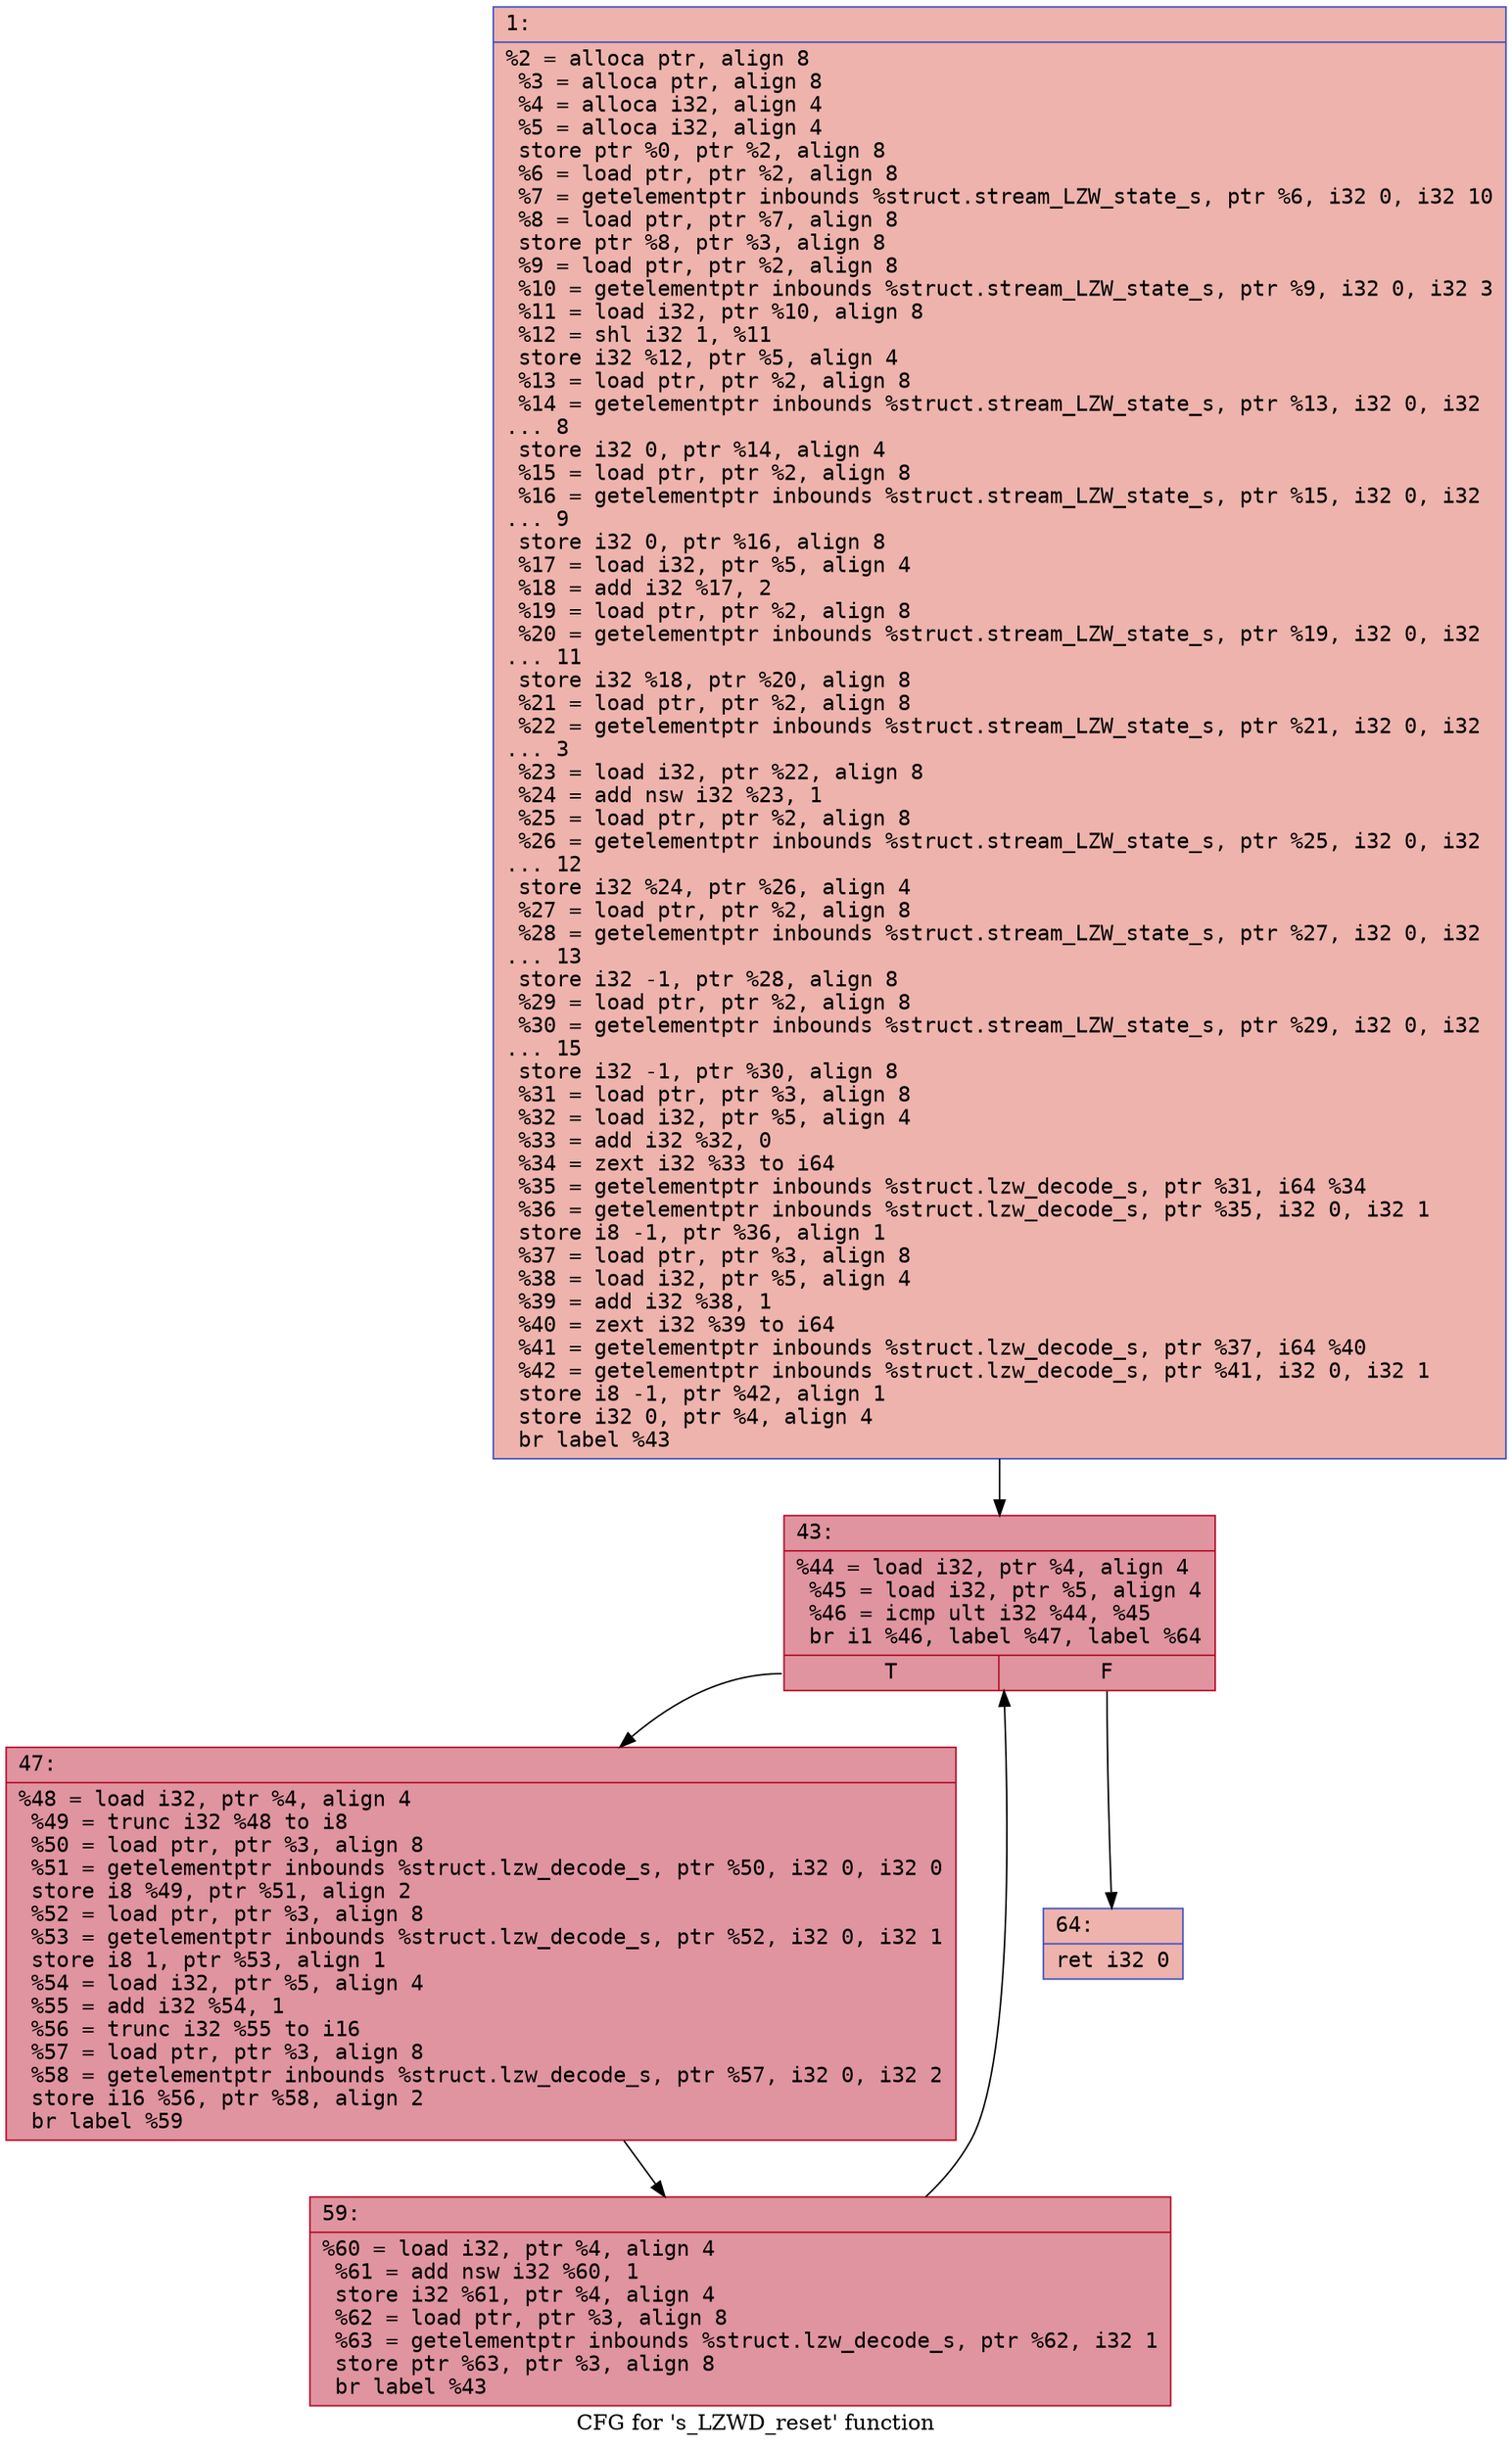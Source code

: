 digraph "CFG for 's_LZWD_reset' function" {
	label="CFG for 's_LZWD_reset' function";

	Node0x600000301e50 [shape=record,color="#3d50c3ff", style=filled, fillcolor="#d6524470" fontname="Courier",label="{1:\l|  %2 = alloca ptr, align 8\l  %3 = alloca ptr, align 8\l  %4 = alloca i32, align 4\l  %5 = alloca i32, align 4\l  store ptr %0, ptr %2, align 8\l  %6 = load ptr, ptr %2, align 8\l  %7 = getelementptr inbounds %struct.stream_LZW_state_s, ptr %6, i32 0, i32 10\l  %8 = load ptr, ptr %7, align 8\l  store ptr %8, ptr %3, align 8\l  %9 = load ptr, ptr %2, align 8\l  %10 = getelementptr inbounds %struct.stream_LZW_state_s, ptr %9, i32 0, i32 3\l  %11 = load i32, ptr %10, align 8\l  %12 = shl i32 1, %11\l  store i32 %12, ptr %5, align 4\l  %13 = load ptr, ptr %2, align 8\l  %14 = getelementptr inbounds %struct.stream_LZW_state_s, ptr %13, i32 0, i32\l... 8\l  store i32 0, ptr %14, align 4\l  %15 = load ptr, ptr %2, align 8\l  %16 = getelementptr inbounds %struct.stream_LZW_state_s, ptr %15, i32 0, i32\l... 9\l  store i32 0, ptr %16, align 8\l  %17 = load i32, ptr %5, align 4\l  %18 = add i32 %17, 2\l  %19 = load ptr, ptr %2, align 8\l  %20 = getelementptr inbounds %struct.stream_LZW_state_s, ptr %19, i32 0, i32\l... 11\l  store i32 %18, ptr %20, align 8\l  %21 = load ptr, ptr %2, align 8\l  %22 = getelementptr inbounds %struct.stream_LZW_state_s, ptr %21, i32 0, i32\l... 3\l  %23 = load i32, ptr %22, align 8\l  %24 = add nsw i32 %23, 1\l  %25 = load ptr, ptr %2, align 8\l  %26 = getelementptr inbounds %struct.stream_LZW_state_s, ptr %25, i32 0, i32\l... 12\l  store i32 %24, ptr %26, align 4\l  %27 = load ptr, ptr %2, align 8\l  %28 = getelementptr inbounds %struct.stream_LZW_state_s, ptr %27, i32 0, i32\l... 13\l  store i32 -1, ptr %28, align 8\l  %29 = load ptr, ptr %2, align 8\l  %30 = getelementptr inbounds %struct.stream_LZW_state_s, ptr %29, i32 0, i32\l... 15\l  store i32 -1, ptr %30, align 8\l  %31 = load ptr, ptr %3, align 8\l  %32 = load i32, ptr %5, align 4\l  %33 = add i32 %32, 0\l  %34 = zext i32 %33 to i64\l  %35 = getelementptr inbounds %struct.lzw_decode_s, ptr %31, i64 %34\l  %36 = getelementptr inbounds %struct.lzw_decode_s, ptr %35, i32 0, i32 1\l  store i8 -1, ptr %36, align 1\l  %37 = load ptr, ptr %3, align 8\l  %38 = load i32, ptr %5, align 4\l  %39 = add i32 %38, 1\l  %40 = zext i32 %39 to i64\l  %41 = getelementptr inbounds %struct.lzw_decode_s, ptr %37, i64 %40\l  %42 = getelementptr inbounds %struct.lzw_decode_s, ptr %41, i32 0, i32 1\l  store i8 -1, ptr %42, align 1\l  store i32 0, ptr %4, align 4\l  br label %43\l}"];
	Node0x600000301e50 -> Node0x600000301ef0[tooltip="1 -> 43\nProbability 100.00%" ];
	Node0x600000301ef0 [shape=record,color="#b70d28ff", style=filled, fillcolor="#b70d2870" fontname="Courier",label="{43:\l|  %44 = load i32, ptr %4, align 4\l  %45 = load i32, ptr %5, align 4\l  %46 = icmp ult i32 %44, %45\l  br i1 %46, label %47, label %64\l|{<s0>T|<s1>F}}"];
	Node0x600000301ef0:s0 -> Node0x600000301f40[tooltip="43 -> 47\nProbability 96.88%" ];
	Node0x600000301ef0:s1 -> Node0x600000301fe0[tooltip="43 -> 64\nProbability 3.12%" ];
	Node0x600000301f40 [shape=record,color="#b70d28ff", style=filled, fillcolor="#b70d2870" fontname="Courier",label="{47:\l|  %48 = load i32, ptr %4, align 4\l  %49 = trunc i32 %48 to i8\l  %50 = load ptr, ptr %3, align 8\l  %51 = getelementptr inbounds %struct.lzw_decode_s, ptr %50, i32 0, i32 0\l  store i8 %49, ptr %51, align 2\l  %52 = load ptr, ptr %3, align 8\l  %53 = getelementptr inbounds %struct.lzw_decode_s, ptr %52, i32 0, i32 1\l  store i8 1, ptr %53, align 1\l  %54 = load i32, ptr %5, align 4\l  %55 = add i32 %54, 1\l  %56 = trunc i32 %55 to i16\l  %57 = load ptr, ptr %3, align 8\l  %58 = getelementptr inbounds %struct.lzw_decode_s, ptr %57, i32 0, i32 2\l  store i16 %56, ptr %58, align 2\l  br label %59\l}"];
	Node0x600000301f40 -> Node0x600000301f90[tooltip="47 -> 59\nProbability 100.00%" ];
	Node0x600000301f90 [shape=record,color="#b70d28ff", style=filled, fillcolor="#b70d2870" fontname="Courier",label="{59:\l|  %60 = load i32, ptr %4, align 4\l  %61 = add nsw i32 %60, 1\l  store i32 %61, ptr %4, align 4\l  %62 = load ptr, ptr %3, align 8\l  %63 = getelementptr inbounds %struct.lzw_decode_s, ptr %62, i32 1\l  store ptr %63, ptr %3, align 8\l  br label %43\l}"];
	Node0x600000301f90 -> Node0x600000301ef0[tooltip="59 -> 43\nProbability 100.00%" ];
	Node0x600000301fe0 [shape=record,color="#3d50c3ff", style=filled, fillcolor="#d6524470" fontname="Courier",label="{64:\l|  ret i32 0\l}"];
}
